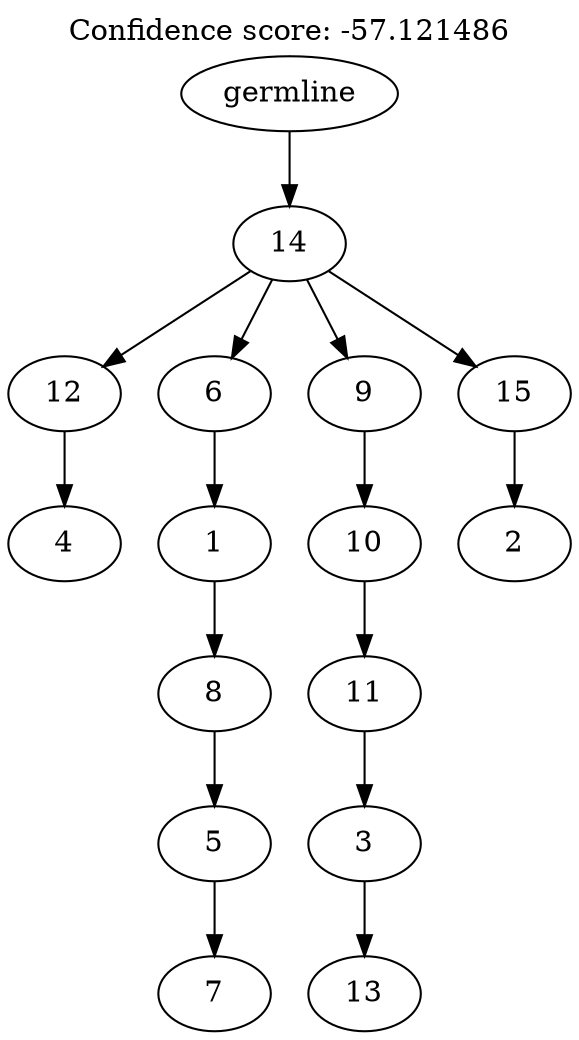 digraph g {
	"14" -> "15";
	"15" [label="4"];
	"12" -> "13";
	"13" [label="7"];
	"11" -> "12";
	"12" [label="5"];
	"10" -> "11";
	"11" [label="8"];
	"9" -> "10";
	"10" [label="1"];
	"7" -> "8";
	"8" [label="13"];
	"6" -> "7";
	"7" [label="3"];
	"5" -> "6";
	"6" [label="11"];
	"4" -> "5";
	"5" [label="10"];
	"2" -> "3";
	"3" [label="2"];
	"1" -> "2";
	"2" [label="15"];
	"1" -> "4";
	"4" [label="9"];
	"1" -> "9";
	"9" [label="6"];
	"1" -> "14";
	"14" [label="12"];
	"0" -> "1";
	"1" [label="14"];
	"0" [label="germline"];
	labelloc="t";
	label="Confidence score: -57.121486";
}
